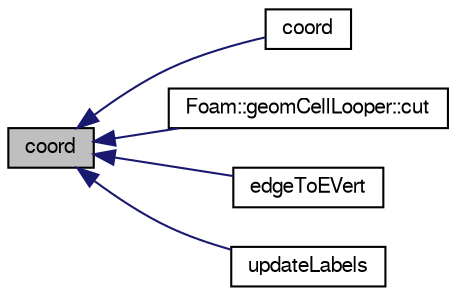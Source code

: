 digraph "coord"
{
  bgcolor="transparent";
  edge [fontname="FreeSans",fontsize="10",labelfontname="FreeSans",labelfontsize="10"];
  node [fontname="FreeSans",fontsize="10",shape=record];
  rankdir="LR";
  Node1190 [label="coord",height=0.2,width=0.4,color="black", fillcolor="grey75", style="filled", fontcolor="black"];
  Node1190 -> Node1191 [dir="back",color="midnightblue",fontsize="10",style="solid",fontname="FreeSans"];
  Node1191 [label="coord",height=0.2,width=0.4,color="black",URL="$a21494.html#a76e198706206375da9dd119201ab0741"];
  Node1190 -> Node1192 [dir="back",color="midnightblue",fontsize="10",style="solid",fontname="FreeSans"];
  Node1192 [label="Foam::geomCellLooper::cut",height=0.2,width=0.4,color="black",URL="$a21474.html#a993c7c95766fcf44b50607ec8701d577",tooltip="Same but now also base point of cut provided (instead of always. "];
  Node1190 -> Node1193 [dir="back",color="midnightblue",fontsize="10",style="solid",fontname="FreeSans"];
  Node1193 [label="edgeToEVert",height=0.2,width=0.4,color="black",URL="$a21494.html#ab3b014f44240c853ca282e8dfa737fd2"];
  Node1190 -> Node1194 [dir="back",color="midnightblue",fontsize="10",style="solid",fontname="FreeSans"];
  Node1194 [label="updateLabels",height=0.2,width=0.4,color="black",URL="$a21494.html#a7e7e5d11262956eca3c65f6530405c5b",tooltip="Update map from map. Used to update cell/face labels. "];
}
